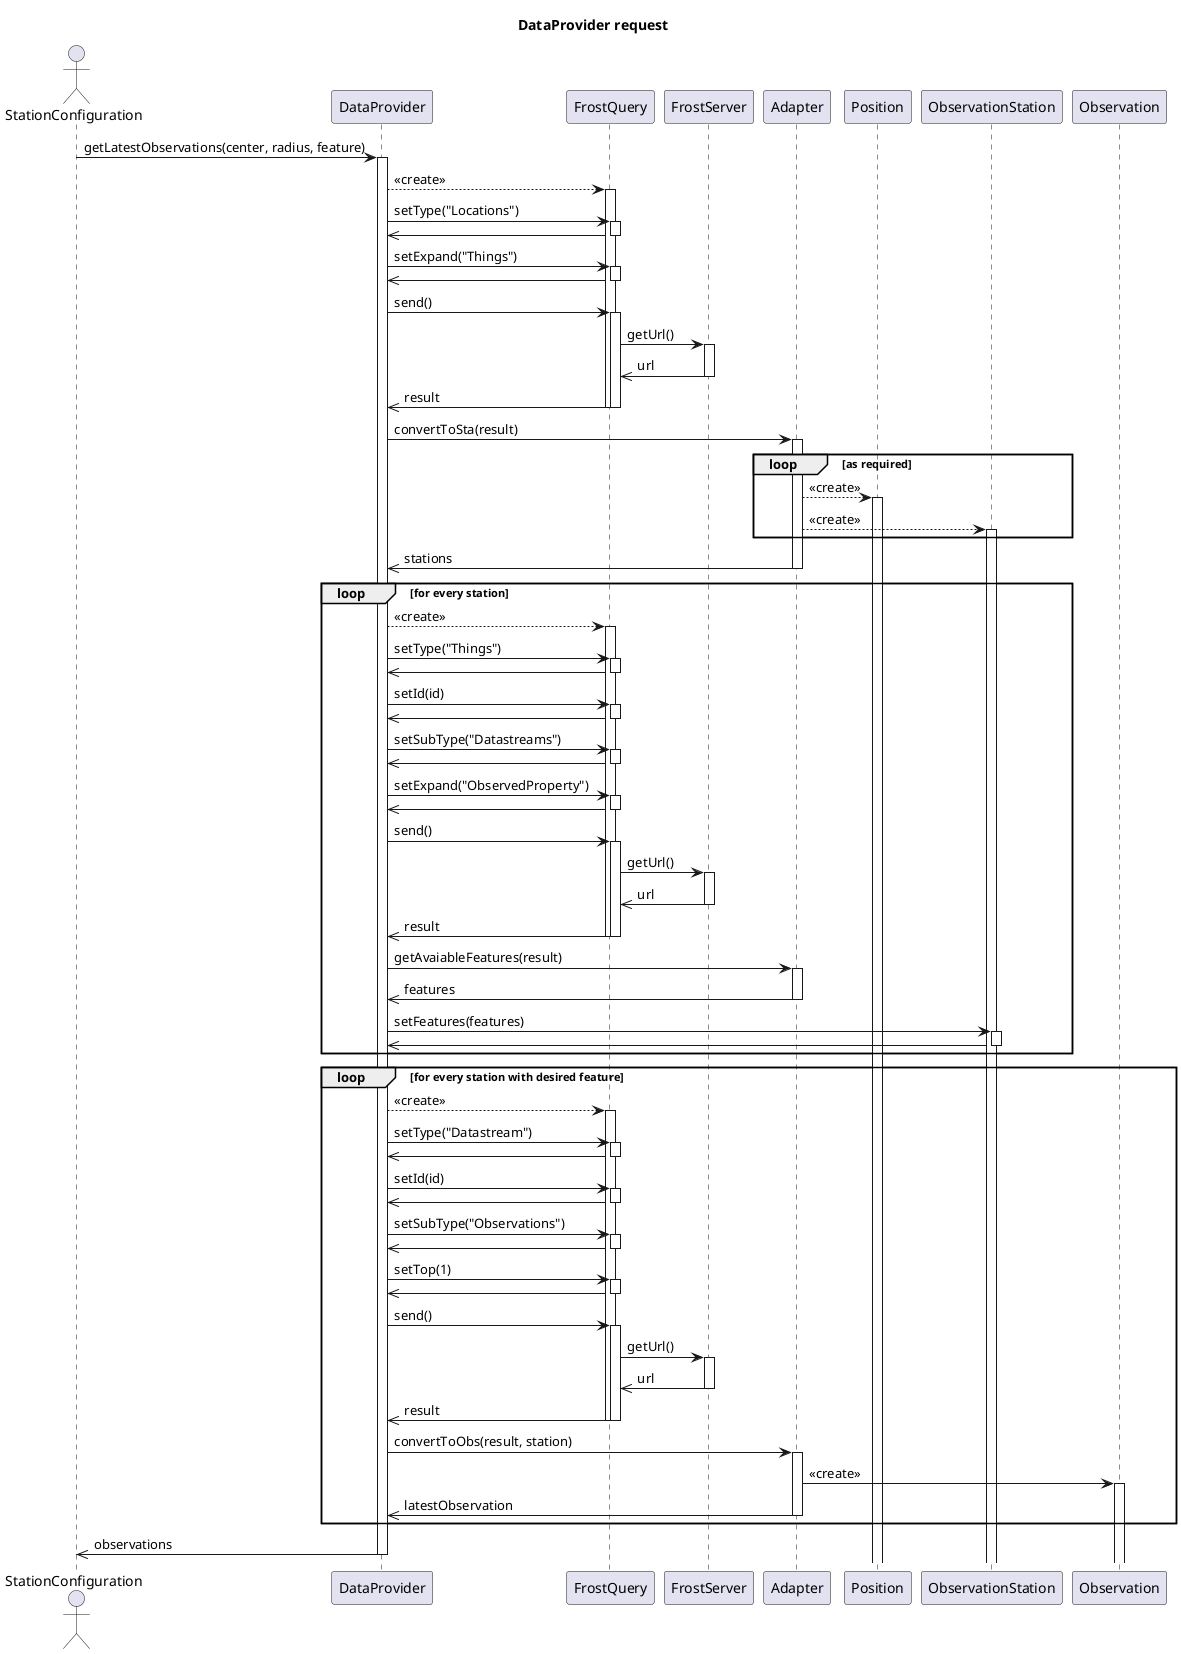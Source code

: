 @startuml FrostSeq

title DataProvider request

actor StationConfiguration
participant DataProvider
participant FrostQuery
participant FrostServer
participant Adapter
participant Position
participant ObservationStation
participant Observation


StationConfiguration -> DataProvider ++ : getLatestObservations(center, radius, feature)
DataProvider --> FrostQuery ++ : <<create>>
DataProvider -> FrostQuery ++ : setType("Locations")
FrostQuery ->> DataProvider -- 
DataProvider -> FrostQuery ++ : setExpand("Things")
FrostQuery ->> DataProvider --
DataProvider -> FrostQuery ++ : send()
FrostQuery -> FrostServer ++ : getUrl()
FrostServer ->> FrostQuery -- : url
FrostQuery ->> DataProvider -- : result
deactivate FrostQuery
DataProvider -> Adapter ++ : convertToSta(result)
loop as required
Adapter --> Position ++ : <<create>>
Adapter --> ObservationStation ++ : <<create>>
end
Adapter ->> DataProvider -- : stations
loop for every station
DataProvider --> FrostQuery ++ : <<create>>
DataProvider -> FrostQuery ++ : setType("Things")
FrostQuery ->> DataProvider -- 
DataProvider -> FrostQuery ++ : setId(id)
FrostQuery ->> DataProvider -- 
DataProvider -> FrostQuery ++ : setSubType("Datastreams")
FrostQuery ->> DataProvider -- 
DataProvider -> FrostQuery ++ : setExpand("ObservedProperty")
FrostQuery ->> DataProvider -- 
DataProvider -> FrostQuery ++ : send()
FrostQuery -> FrostServer ++ : getUrl()
FrostServer ->> FrostQuery -- : url
FrostQuery ->> DataProvider -- : result
deactivate FrostQuery
DataProvider -> Adapter ++ : getAvaiableFeatures(result)
Adapter ->> DataProvider -- : features
deactivate FrostQuery
DataProvider -> ObservationStation ++ : setFeatures(features)
ObservationStation ->> DataProvider -- 
end
loop for every station with desired feature
DataProvider --> FrostQuery ++ : <<create>>
DataProvider -> FrostQuery ++ : setType("Datastream")
FrostQuery ->> DataProvider -- 
DataProvider -> FrostQuery ++ : setId(id)
FrostQuery ->> DataProvider --
DataProvider -> FrostQuery ++ : setSubType("Observations")
FrostQuery ->> DataProvider --
DataProvider -> FrostQuery ++ : setTop(1)
FrostQuery ->> DataProvider --
DataProvider -> FrostQuery ++ : send()
FrostQuery -> FrostServer ++ : getUrl()
FrostServer ->> FrostQuery -- : url
FrostQuery ->> DataProvider -- : result
deactivate FrostQuery
DataProvider -> Adapter ++ : convertToObs(result, station)
Adapter -> Observation ++ : <<create>>
Adapter ->> DataProvider -- : latestObservation
end
DataProvider ->> StationConfiguration -- : observations 


@enduml